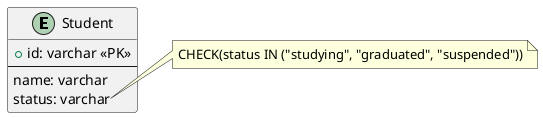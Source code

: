 @startuml

entity Student {
  + id: varchar <<PK>>
  ---
  name: varchar
  status: varchar
}

note right of Student::status
  CHECK(status IN ("studying", "graduated", "suspended"))
end note

@enduml